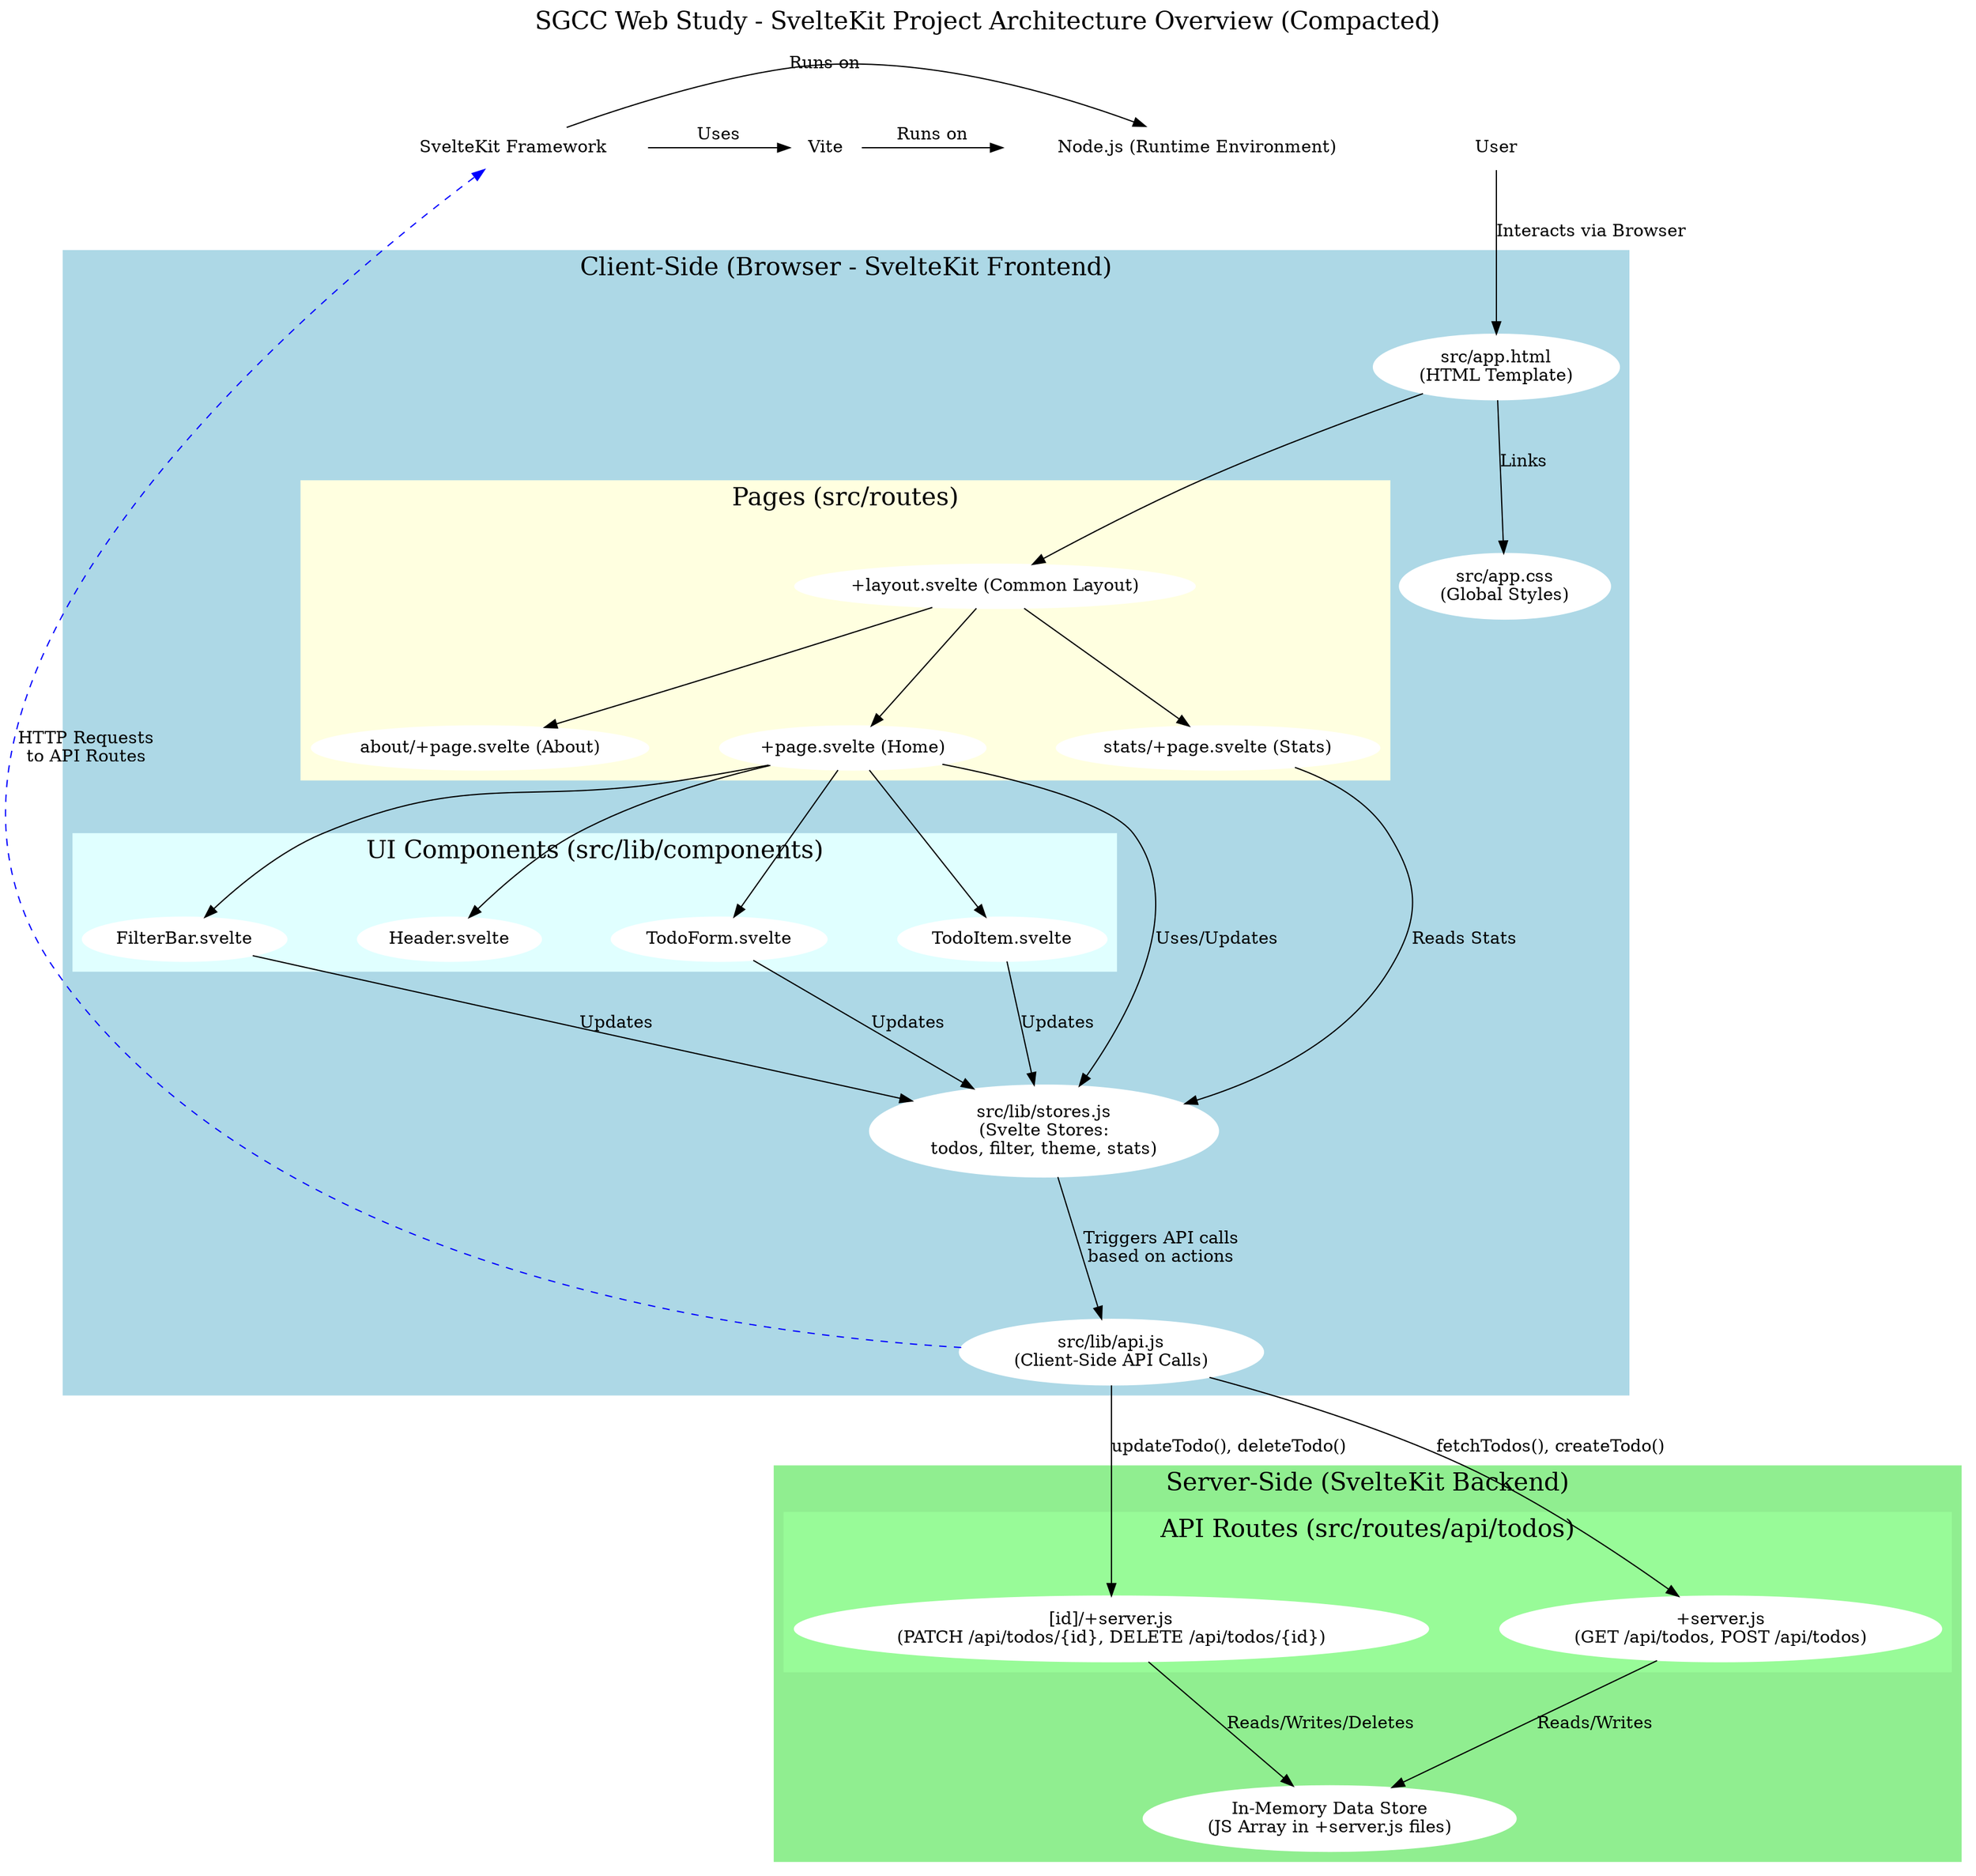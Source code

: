 digraph ProjectArchitecture {
    comment="SGCC Web Study SvelteKit Project Architecture"
    // rankdir=LR  // 이 부분을 주석 처리하거나 삭제하여 수직 방향 레이아웃을 유도
    labelloc=t
    label="SGCC Web Study - SvelteKit Project Architecture Overview (Compacted)"
    fontsize=20
    nodesep="0.8" // 노드 간 간격 조정
    ranksep="1.2" // 랭크 간 간격 조정

    subgraph cluster_build_tools {
        label="Build & Development Tools"
        style=filled
        color=lightgrey
        node [style=filled color=white]
        Vite
        SvelteKit [label="SvelteKit Framework"]
        NodeJS [label="Node.js (Runtime Environment)"]
    }

    subgraph cluster_client {
        label="Client-Side (Browser - SvelteKit Frontend)"
        style=filled
        color=lightblue
        node [style=filled color=white]
        
        User [shape=actor]
        AppHTML [label="src/app.html\n(HTML Template)"]
        
        subgraph cluster_pages {
            label="Pages (src/routes)"
            style=filled
            color=lightyellow
            Layout [label="+layout.svelte (Common Layout)"]
            HomePage [label="+page.svelte (Home)"]
            StatsPage [label="stats/+page.svelte (Stats)"]
            AboutPage [label="about/+page.svelte (About)"]
        }
        
        AppCSS [label="src/app.css\n(Global Styles)"]

        subgraph cluster_components {
            label="UI Components (src/lib/components)"
            style=filled
            color=lightcyan
            Header [label="Header.svelte"]
            TodoForm [label="TodoForm.svelte"]
            TodoItem [label="TodoItem.svelte"]
            FilterBar [label="FilterBar.svelte"]
        }

        Stores [label="src/lib/stores.js\n(Svelte Stores:\ntodos, filter, theme, stats)"]
        ClientAPI [label="src/lib/api.js\n(Client-Side API Calls)"]
    }

    subgraph cluster_server {
        label="Server-Side (SvelteKit Backend)"
        style=filled
        color=lightgreen
        node [style=filled color=white]

        subgraph cluster_api_routes {
            label="API Routes (src/routes/api/todos)"
            style=filled
            color=palegreen
            TodosAPI [label="+server.js\n(GET /api/todos, POST /api/todos)"]
            TodoDetailAPI [label="[id]/+server.js\n(PATCH /api/todos/{id}, DELETE /api/todos/{id})"]
        }
        InMemoryData [label="In-Memory Data Store\n(JS Array in +server.js files)"]
    }

    // 관계 정의 (배치를 고려하여 순서 및 그룹화 조정)
    // User Interaction
    User -> AppHTML [label="Interacts via Browser"]

    // Build Tools and Runtime
    SvelteKit -> Vite [label=Uses]
    Vite -> NodeJS [label="Runs on"]
    SvelteKit -> NodeJS [label="Runs on"]
    
    // Client App Structure
    AppHTML -> Layout
    AppHTML -> AppCSS [label=Links]
    Layout -> HomePage
    Layout -> StatsPage
    Layout -> AboutPage

    // Page Content and Components
    HomePage -> Header
    HomePage -> TodoForm
    HomePage -> TodoItem
    HomePage -> FilterBar
    
    // State Management (Stores)
    HomePage -> Stores [label="Uses/Updates"]
    TodoForm -> Stores [label="Updates"]
    TodoItem -> Stores [label="Updates"]
    FilterBar -> Stores [label="Updates"]
    StatsPage -> Stores [label="Reads Stats"]
    
    // Client-Server Communication
    Stores -> ClientAPI [label="Triggers API calls\nbased on actions", MinedgeLen=2] // MinedgeLen으로 최소 간격 확보
    ClientAPI -> TodosAPI [label="fetchTodos(), createTodo()"]
    ClientAPI -> TodoDetailAPI [label="updateTodo(), deleteTodo()"]
    
    // API to Data
    TodosAPI -> InMemoryData [label="Reads/Writes"]
    TodoDetailAPI -> InMemoryData [label="Reads/Writes/Deletes"]

    // Explicitly connect ClientAPI to SvelteKit Backend group for clarity in vertical layout
    ClientAPI -> SvelteKit [label="HTTP Requests\nto API Routes", style=dashed, color=blue, constraint=false] // constraint=false로 레이아웃 유연성
    
    // Grouping build tools at the top
    {rank=source; Vite; SvelteKit; NodeJS}
    // Grouping User at a higher level than client details
    {rank=source; User}
    
    // Attempt to keep client and server somewhat aligned vertically if possible
    // This is more of a hint to the layout engine
    AppHTML -> TodosAPI [style=invis] // Invisible edge to influence ranking

}